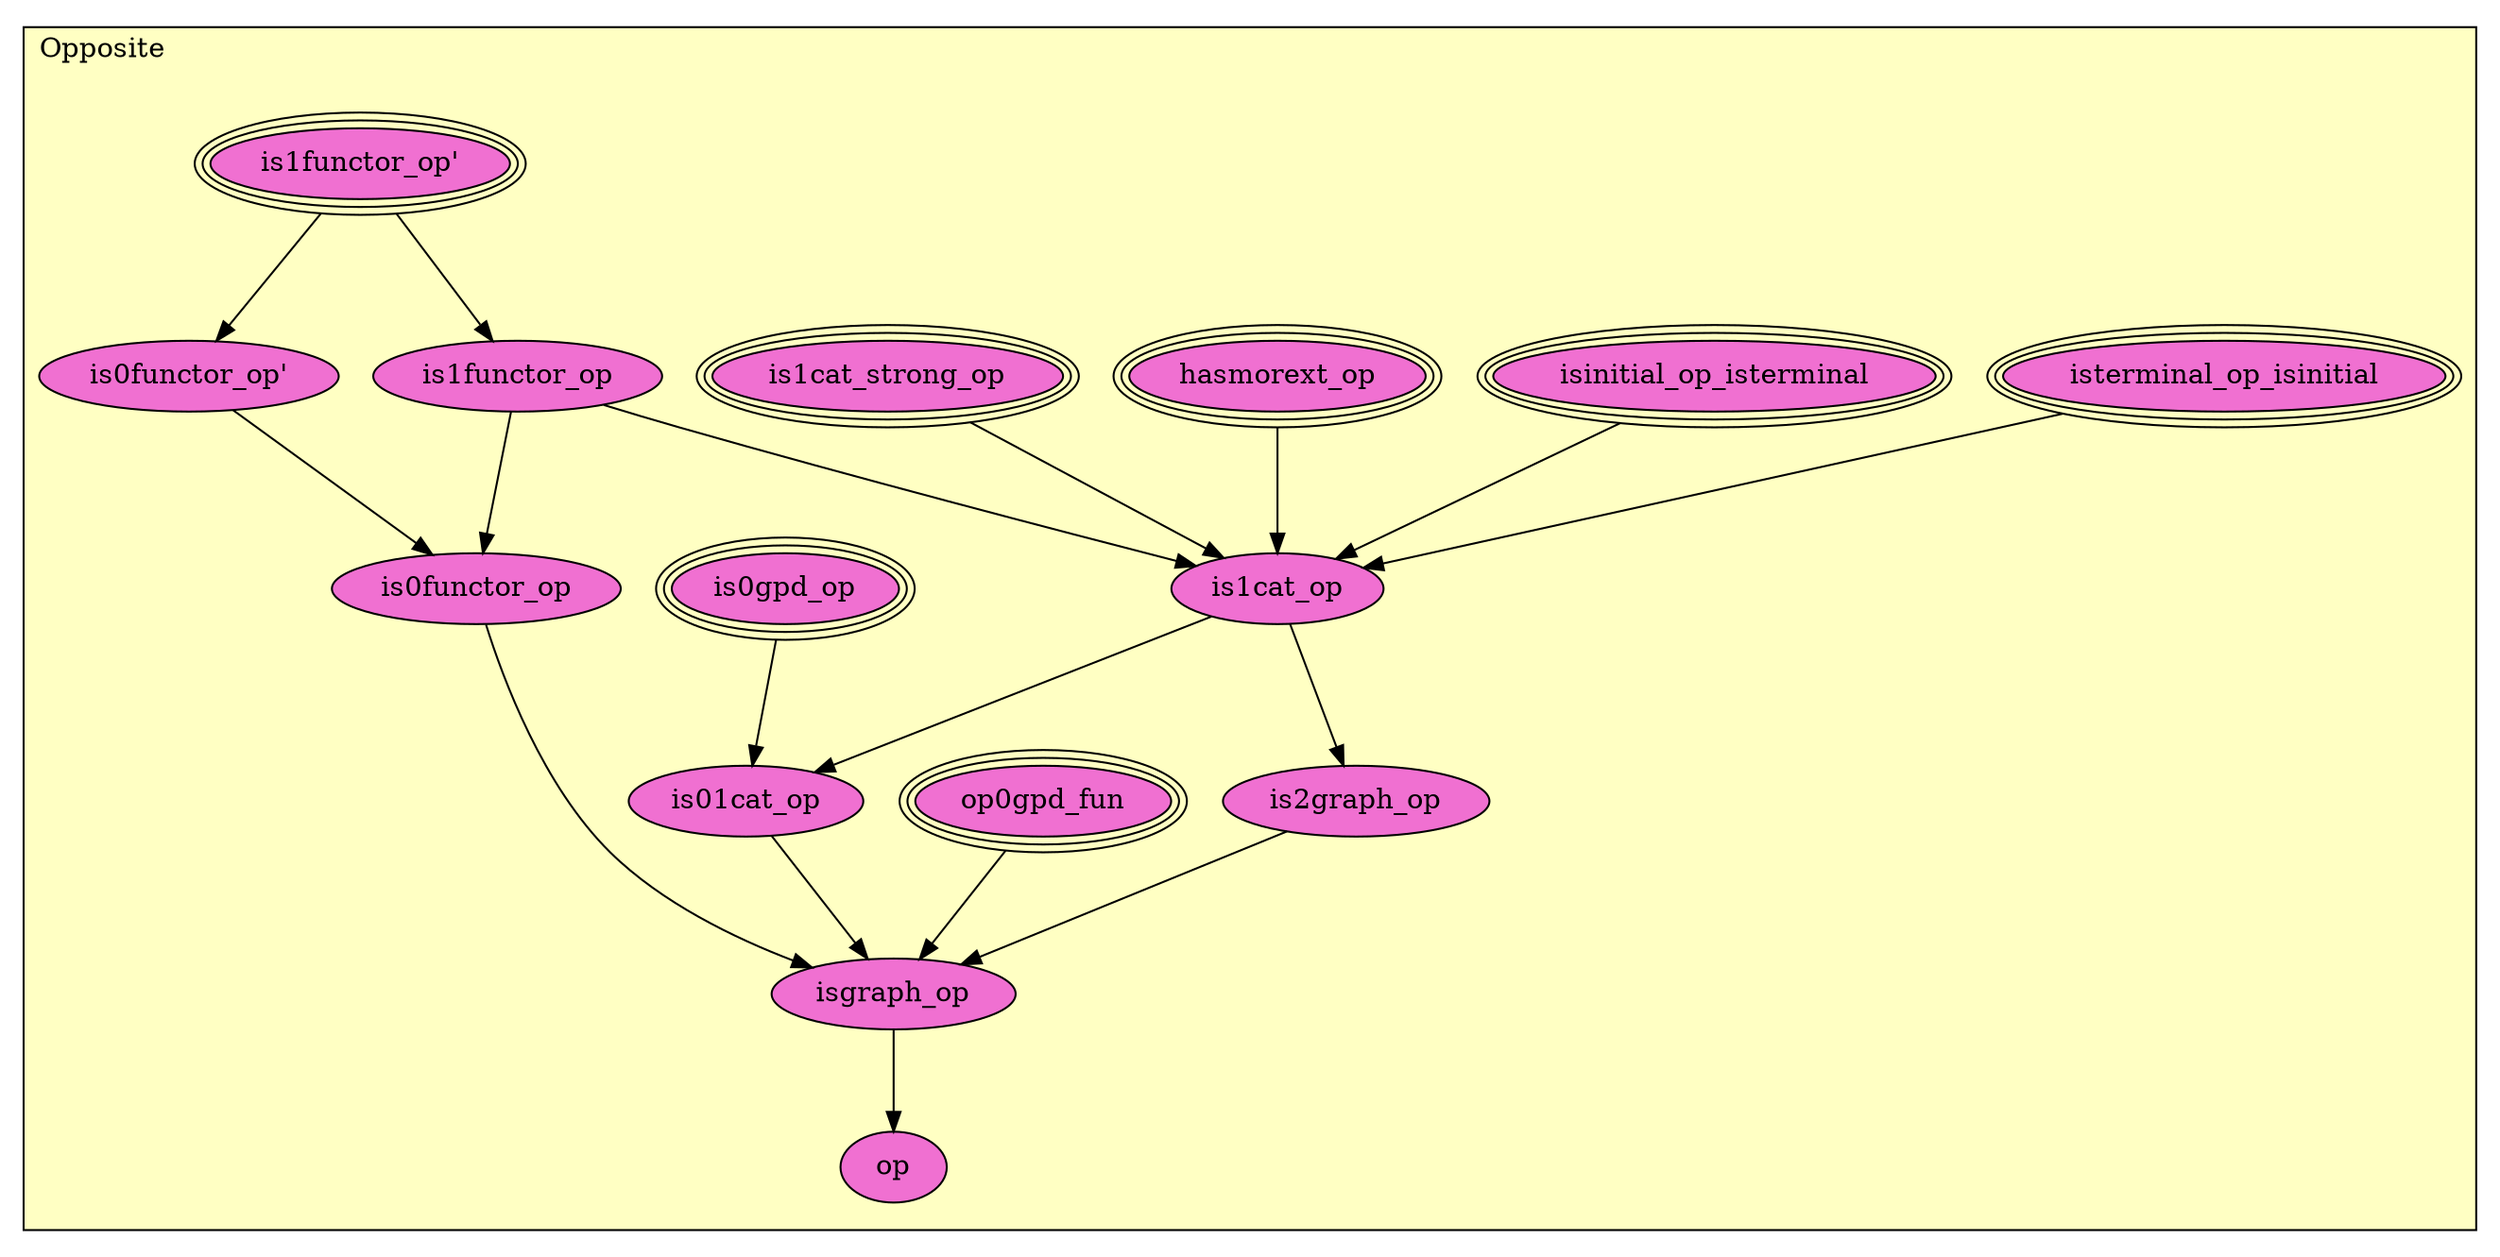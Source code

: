 digraph HoTT_WildCat_Opposite {
  graph [ratio=0.5]
  node [style=filled]
Opposite_isterminal_op_isinitial [label="isterminal_op_isinitial", URL=<Opposite.html#isterminal_op_isinitial>, peripheries=3, fillcolor="#F070D1"] ;
Opposite_isinitial_op_isterminal [label="isinitial_op_isterminal", URL=<Opposite.html#isinitial_op_isterminal>, peripheries=3, fillcolor="#F070D1"] ;
Opposite_hasmorext_op [label="hasmorext_op", URL=<Opposite.html#hasmorext_op>, peripheries=3, fillcolor="#F070D1"] ;
Opposite_is1functor_op_ [label="is1functor_op'", URL=<Opposite.html#is1functor_op'>, peripheries=3, fillcolor="#F070D1"] ;
Opposite_is0functor_op_ [label="is0functor_op'", URL=<Opposite.html#is0functor_op'>, fillcolor="#F070D1"] ;
Opposite_is1functor_op [label="is1functor_op", URL=<Opposite.html#is1functor_op>, fillcolor="#F070D1"] ;
Opposite_is0functor_op [label="is0functor_op", URL=<Opposite.html#is0functor_op>, fillcolor="#F070D1"] ;
Opposite_op0gpd_fun [label="op0gpd_fun", URL=<Opposite.html#op0gpd_fun>, peripheries=3, fillcolor="#F070D1"] ;
Opposite_is0gpd_op [label="is0gpd_op", URL=<Opposite.html#is0gpd_op>, peripheries=3, fillcolor="#F070D1"] ;
Opposite_is1cat_strong_op [label="is1cat_strong_op", URL=<Opposite.html#is1cat_strong_op>, peripheries=3, fillcolor="#F070D1"] ;
Opposite_is1cat_op [label="is1cat_op", URL=<Opposite.html#is1cat_op>, fillcolor="#F070D1"] ;
Opposite_is2graph_op [label="is2graph_op", URL=<Opposite.html#is2graph_op>, fillcolor="#F070D1"] ;
Opposite_is01cat_op [label="is01cat_op", URL=<Opposite.html#is01cat_op>, fillcolor="#F070D1"] ;
Opposite_isgraph_op [label="isgraph_op", URL=<Opposite.html#isgraph_op>, fillcolor="#F070D1"] ;
Opposite_op [label="op", URL=<Opposite.html#op>, fillcolor="#F070D1"] ;
  Opposite_isterminal_op_isinitial -> Opposite_is1cat_op [] ;
  Opposite_isinitial_op_isterminal -> Opposite_is1cat_op [] ;
  Opposite_hasmorext_op -> Opposite_is1cat_op [] ;
  Opposite_is1functor_op_ -> Opposite_is0functor_op_ [] ;
  Opposite_is1functor_op_ -> Opposite_is1functor_op [] ;
  Opposite_is0functor_op_ -> Opposite_is0functor_op [] ;
  Opposite_is1functor_op -> Opposite_is0functor_op [] ;
  Opposite_is1functor_op -> Opposite_is1cat_op [] ;
  Opposite_is0functor_op -> Opposite_isgraph_op [] ;
  Opposite_op0gpd_fun -> Opposite_isgraph_op [] ;
  Opposite_is0gpd_op -> Opposite_is01cat_op [] ;
  Opposite_is1cat_strong_op -> Opposite_is1cat_op [] ;
  Opposite_is1cat_op -> Opposite_is2graph_op [] ;
  Opposite_is1cat_op -> Opposite_is01cat_op [] ;
  Opposite_is2graph_op -> Opposite_isgraph_op [] ;
  Opposite_is01cat_op -> Opposite_isgraph_op [] ;
  Opposite_isgraph_op -> Opposite_op [] ;
subgraph cluster_Opposite { label="Opposite"; fillcolor="#FFFFC3"; labeljust=l; style=filled 
Opposite_op; Opposite_isgraph_op; Opposite_is01cat_op; Opposite_is2graph_op; Opposite_is1cat_op; Opposite_is1cat_strong_op; Opposite_is0gpd_op; Opposite_op0gpd_fun; Opposite_is0functor_op; Opposite_is1functor_op; Opposite_is0functor_op_; Opposite_is1functor_op_; Opposite_hasmorext_op; Opposite_isinitial_op_isterminal; Opposite_isterminal_op_isinitial; };
} /* END */
